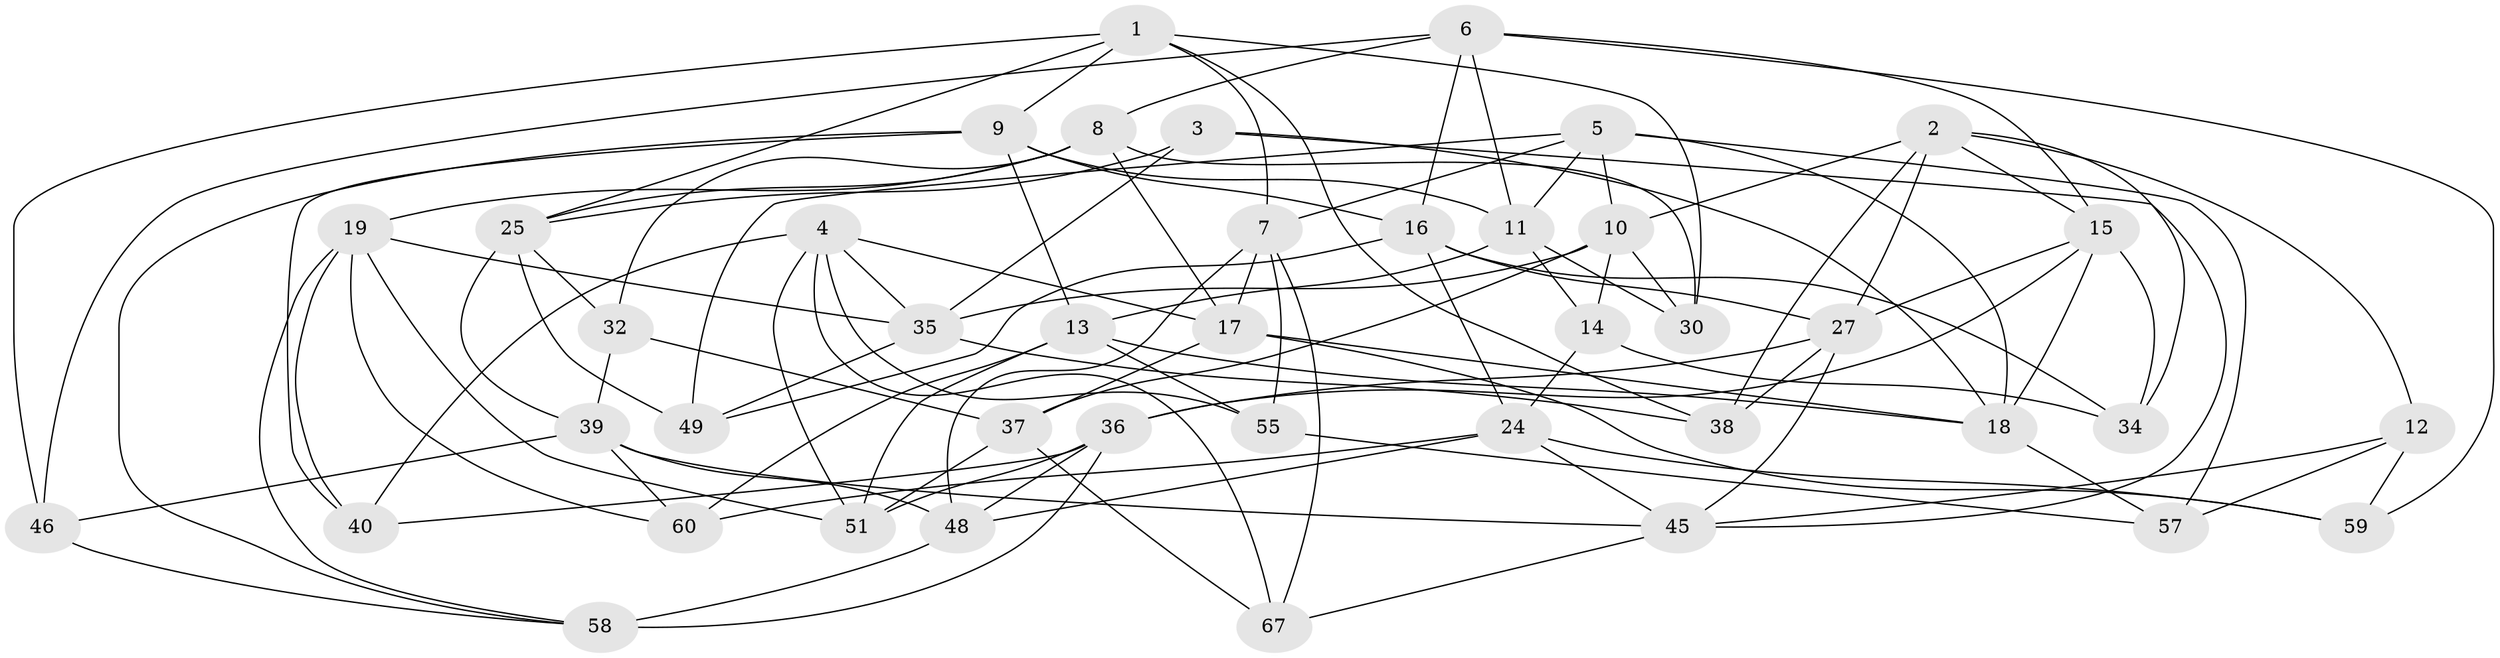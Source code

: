 // original degree distribution, {4: 1.0}
// Generated by graph-tools (version 1.1) at 2025/42/03/06/25 10:42:22]
// undirected, 42 vertices, 109 edges
graph export_dot {
graph [start="1"]
  node [color=gray90,style=filled];
  1 [super="+21"];
  2 [super="+53"];
  3;
  4 [super="+28"];
  5 [super="+29"];
  6 [super="+61"];
  7 [super="+43"];
  8 [super="+68"];
  9 [super="+20"];
  10 [super="+23"];
  11 [super="+26"];
  12;
  13 [super="+69"];
  14;
  15 [super="+42"];
  16 [super="+22"];
  17 [super="+33"];
  18 [super="+31"];
  19 [super="+63"];
  24 [super="+41"];
  25 [super="+56"];
  27 [super="+64"];
  30;
  32;
  34;
  35 [super="+50"];
  36 [super="+47"];
  37 [super="+44"];
  38;
  39 [super="+62"];
  40;
  45 [super="+54"];
  46;
  48 [super="+65"];
  49;
  51 [super="+52"];
  55;
  57;
  58 [super="+66"];
  59;
  60;
  67;
  1 -- 38;
  1 -- 46;
  1 -- 9;
  1 -- 30;
  1 -- 25;
  1 -- 7;
  2 -- 38;
  2 -- 12;
  2 -- 15;
  2 -- 34;
  2 -- 10;
  2 -- 27;
  3 -- 25;
  3 -- 45;
  3 -- 35;
  3 -- 18;
  4 -- 40;
  4 -- 51;
  4 -- 35;
  4 -- 17;
  4 -- 67;
  4 -- 55;
  5 -- 10;
  5 -- 49;
  5 -- 57;
  5 -- 11;
  5 -- 7;
  5 -- 18;
  6 -- 46;
  6 -- 15;
  6 -- 8;
  6 -- 16;
  6 -- 59;
  6 -- 11;
  7 -- 55;
  7 -- 67;
  7 -- 48;
  7 -- 17;
  8 -- 25;
  8 -- 32;
  8 -- 17;
  8 -- 30;
  8 -- 19;
  9 -- 40;
  9 -- 16;
  9 -- 11;
  9 -- 13;
  9 -- 58;
  10 -- 14;
  10 -- 35;
  10 -- 37;
  10 -- 30;
  11 -- 13;
  11 -- 30;
  11 -- 14;
  12 -- 57;
  12 -- 59;
  12 -- 45;
  13 -- 55;
  13 -- 51;
  13 -- 18;
  13 -- 60;
  14 -- 24;
  14 -- 34;
  15 -- 34;
  15 -- 18;
  15 -- 36;
  15 -- 27;
  16 -- 49;
  16 -- 24;
  16 -- 34;
  16 -- 27;
  17 -- 18;
  17 -- 59;
  17 -- 37;
  18 -- 57;
  19 -- 40;
  19 -- 51;
  19 -- 35;
  19 -- 60;
  19 -- 58;
  24 -- 45;
  24 -- 59;
  24 -- 48;
  24 -- 60;
  25 -- 32;
  25 -- 49;
  25 -- 39;
  27 -- 36;
  27 -- 45;
  27 -- 38;
  32 -- 39;
  32 -- 37;
  35 -- 49;
  35 -- 38;
  36 -- 40;
  36 -- 51;
  36 -- 48;
  36 -- 58;
  37 -- 67;
  37 -- 51 [weight=2];
  39 -- 60;
  39 -- 45;
  39 -- 46;
  39 -- 48;
  45 -- 67;
  46 -- 58;
  48 -- 58 [weight=2];
  55 -- 57;
}
